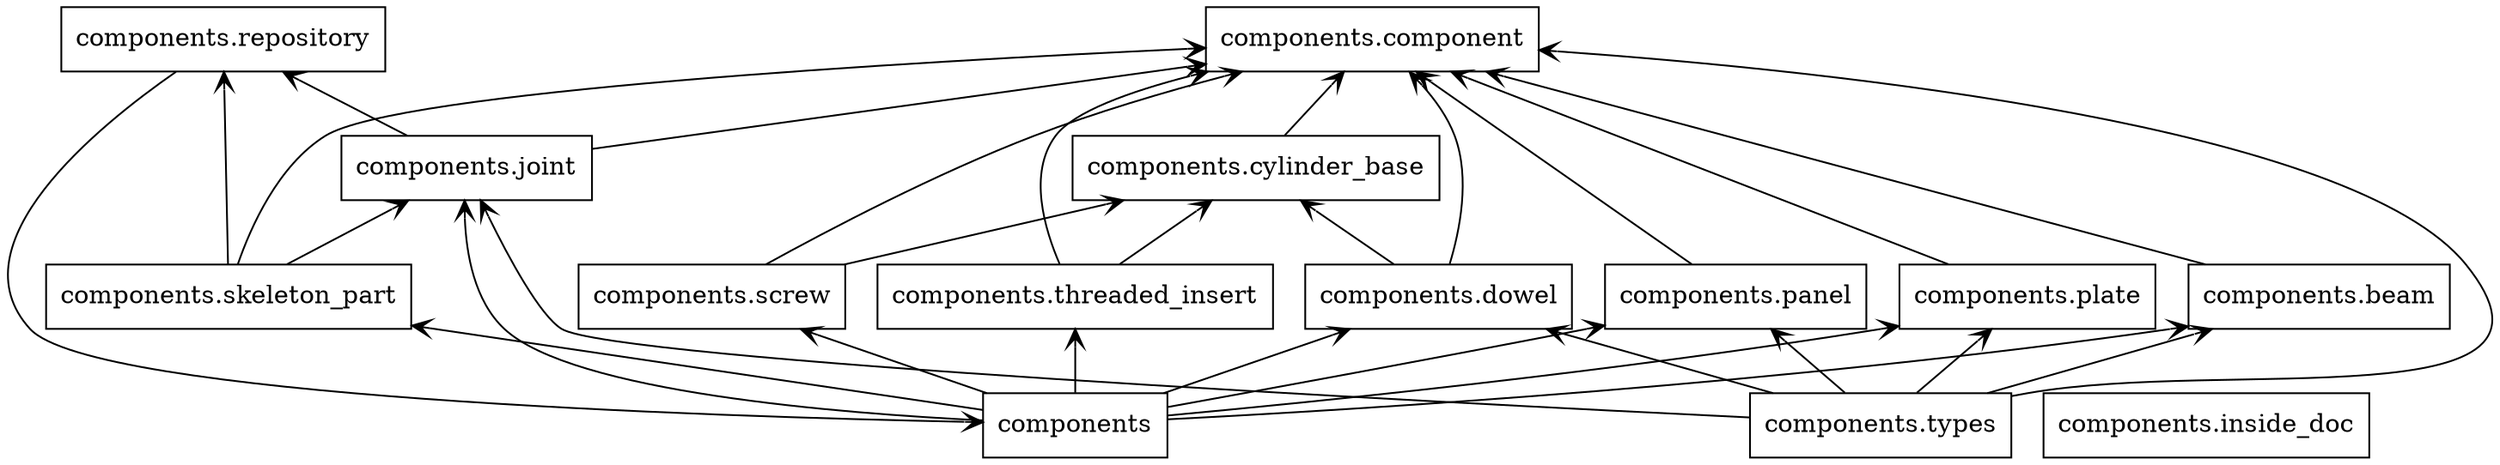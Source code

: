digraph "packages" {
charset="utf-8"
rankdir=BT
"0" [label="components", shape="box"];
"1" [label="components.beam", shape="box"];
"2" [label="components.component", shape="box"];
"3" [label="components.cylinder_base", shape="box"];
"4" [label="components.dowel", shape="box"];
"5" [label="components.inside_doc", shape="box"];
"6" [label="components.joint", shape="box"];
"7" [label="components.panel", shape="box"];
"8" [label="components.plate", shape="box"];
"9" [label="components.repository", shape="box"];
"10" [label="components.screw", shape="box"];
"11" [label="components.skeleton_part", shape="box"];
"12" [label="components.threaded_insert", shape="box"];
"13" [label="components.types", shape="box"];
"0" -> "1" [arrowhead="open", arrowtail="none"];
"0" -> "4" [arrowhead="open", arrowtail="none"];
"0" -> "6" [arrowhead="open", arrowtail="none"];
"0" -> "7" [arrowhead="open", arrowtail="none"];
"0" -> "8" [arrowhead="open", arrowtail="none"];
"0" -> "10" [arrowhead="open", arrowtail="none"];
"0" -> "11" [arrowhead="open", arrowtail="none"];
"0" -> "12" [arrowhead="open", arrowtail="none"];
"1" -> "2" [arrowhead="open", arrowtail="none"];
"3" -> "2" [arrowhead="open", arrowtail="none"];
"4" -> "2" [arrowhead="open", arrowtail="none"];
"4" -> "3" [arrowhead="open", arrowtail="none"];
"6" -> "2" [arrowhead="open", arrowtail="none"];
"6" -> "9" [arrowhead="open", arrowtail="none"];
"7" -> "2" [arrowhead="open", arrowtail="none"];
"8" -> "2" [arrowhead="open", arrowtail="none"];
"9" -> "0" [arrowhead="open", arrowtail="none"];
"10" -> "2" [arrowhead="open", arrowtail="none"];
"10" -> "3" [arrowhead="open", arrowtail="none"];
"11" -> "2" [arrowhead="open", arrowtail="none"];
"11" -> "6" [arrowhead="open", arrowtail="none"];
"11" -> "9" [arrowhead="open", arrowtail="none"];
"12" -> "2" [arrowhead="open", arrowtail="none"];
"12" -> "3" [arrowhead="open", arrowtail="none"];
"13" -> "1" [arrowhead="open", arrowtail="none"];
"13" -> "2" [arrowhead="open", arrowtail="none"];
"13" -> "4" [arrowhead="open", arrowtail="none"];
"13" -> "6" [arrowhead="open", arrowtail="none"];
"13" -> "7" [arrowhead="open", arrowtail="none"];
"13" -> "8" [arrowhead="open", arrowtail="none"];
}
